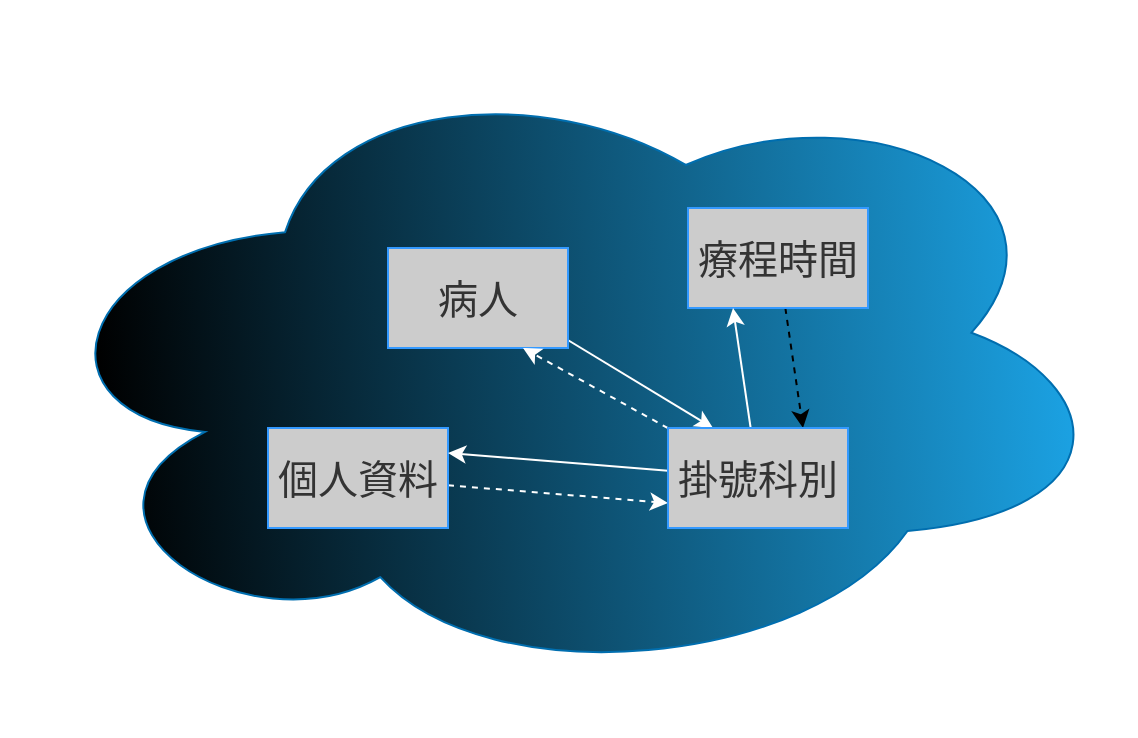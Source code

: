 <mxfile>
    <diagram id="3RUpsDIYQimDpFLqLMwl" name="第1頁">
        <mxGraphModel dx="779" dy="259" grid="1" gridSize="10" guides="1" tooltips="1" connect="1" arrows="1" fold="1" page="1" pageScale="1" pageWidth="827" pageHeight="1169" math="0" shadow="0">
            <root>
                <mxCell id="0"/>
                <mxCell id="1" parent="0"/>
                <mxCell id="2" value="" style="ellipse;shape=cloud;whiteSpace=wrap;html=1;gradientDirection=west;fillColor=#1ba1e2;fontColor=#ffffff;strokeColor=#006EAF;gradientColor=default;rotation=-5;" vertex="1" parent="1">
                    <mxGeometry x="160" y="40" width="540" height="320" as="geometry"/>
                </mxCell>
                <mxCell id="13" style="edgeStyle=none;html=1;entryX=0.25;entryY=0;entryDx=0;entryDy=0;strokeColor=#FFFFFF;fontSize=20;" edge="1" parent="1" target="6">
                    <mxGeometry relative="1" as="geometry">
                        <mxPoint x="420" y="180" as="sourcePoint"/>
                    </mxGeometry>
                </mxCell>
                <mxCell id="3" value="&lt;font style=&quot;font-size: 20px;&quot;&gt;病人&lt;/font&gt;" style="rounded=0;whiteSpace=wrap;html=1;gradientDirection=west;fillColor=#CCCCCC;fontColor=#333333;strokeColor=#3399FF;" vertex="1" parent="1">
                    <mxGeometry x="340" y="140" width="90" height="50" as="geometry"/>
                </mxCell>
                <mxCell id="10" style="edgeStyle=none;html=1;entryX=0.75;entryY=0;entryDx=0;entryDy=0;fontSize=20;dashed=1;" edge="1" parent="1" source="4" target="6">
                    <mxGeometry relative="1" as="geometry"/>
                </mxCell>
                <mxCell id="4" value="&lt;font style=&quot;font-size: 20px;&quot;&gt;療程時間&lt;/font&gt;" style="rounded=0;whiteSpace=wrap;html=1;gradientDirection=west;fillColor=#CCCCCC;fontColor=#333333;strokeColor=#3399FF;" vertex="1" parent="1">
                    <mxGeometry x="490" y="120" width="90" height="50" as="geometry"/>
                </mxCell>
                <mxCell id="12" style="edgeStyle=none;html=1;entryX=0;entryY=0.75;entryDx=0;entryDy=0;strokeColor=#FFFFFF;fontSize=20;dashed=1;" edge="1" parent="1" source="5" target="6">
                    <mxGeometry relative="1" as="geometry"/>
                </mxCell>
                <mxCell id="5" value="&lt;font style=&quot;font-size: 20px;&quot;&gt;個人資料&lt;/font&gt;" style="rounded=0;whiteSpace=wrap;html=1;gradientDirection=west;fillColor=#CCCCCC;fontColor=#333333;strokeColor=#3399FF;" vertex="1" parent="1">
                    <mxGeometry x="280" y="230" width="90" height="50" as="geometry"/>
                </mxCell>
                <mxCell id="9" style="edgeStyle=none;html=1;entryX=0.25;entryY=1;entryDx=0;entryDy=0;fontSize=20;strokeColor=#FFFFFF;" edge="1" parent="1" source="6" target="4">
                    <mxGeometry relative="1" as="geometry"/>
                </mxCell>
                <mxCell id="11" style="edgeStyle=none;html=1;entryX=1;entryY=0.25;entryDx=0;entryDy=0;strokeColor=#FFFFFF;fontSize=20;" edge="1" parent="1" source="6" target="5">
                    <mxGeometry relative="1" as="geometry"/>
                </mxCell>
                <mxCell id="14" style="edgeStyle=none;html=1;entryX=0.75;entryY=1;entryDx=0;entryDy=0;strokeColor=#FFFFFF;fontSize=20;dashed=1;" edge="1" parent="1" source="6" target="3">
                    <mxGeometry relative="1" as="geometry"/>
                </mxCell>
                <mxCell id="6" value="&lt;font style=&quot;font-size: 20px;&quot;&gt;掛號科別&lt;/font&gt;" style="rounded=0;whiteSpace=wrap;html=1;gradientDirection=west;fillColor=#CCCCCC;fontColor=#333333;strokeColor=#3399FF;" vertex="1" parent="1">
                    <mxGeometry x="480" y="230" width="90" height="50" as="geometry"/>
                </mxCell>
            </root>
        </mxGraphModel>
    </diagram>
</mxfile>